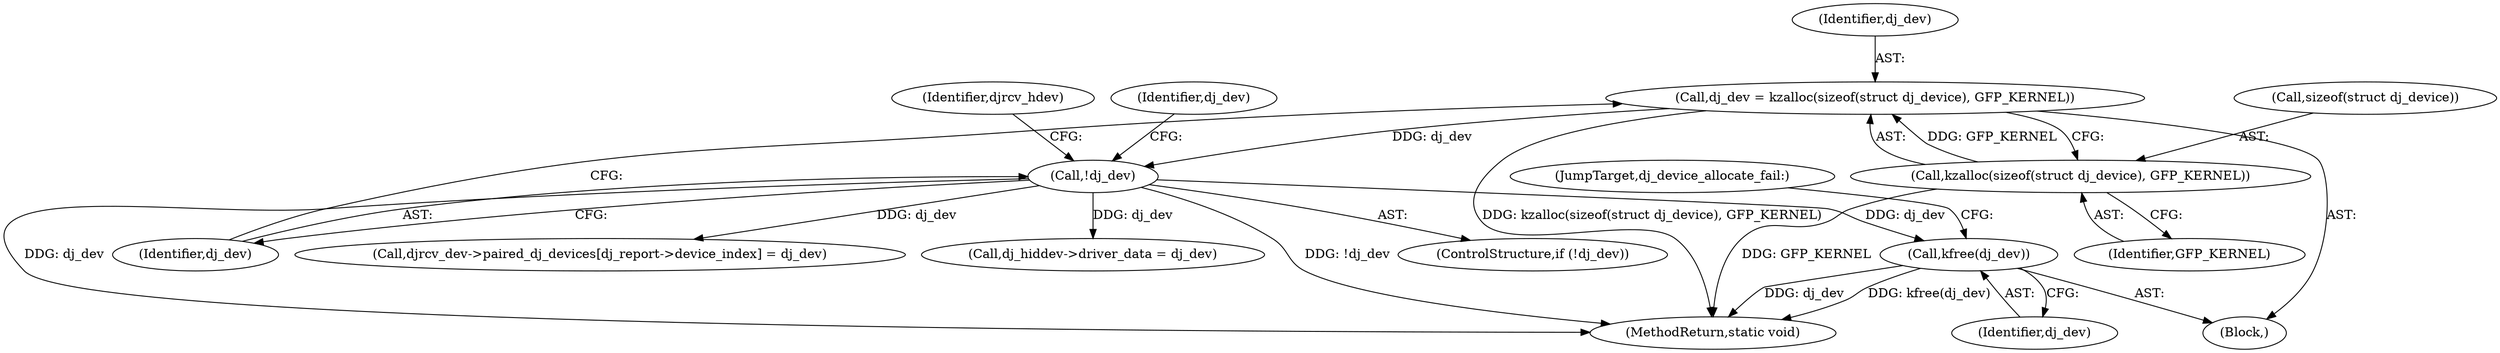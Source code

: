 digraph "0_linux_ad3e14d7c5268c2e24477c6ef54bbdf88add5d36_0@API" {
"1000368" [label="(Call,kfree(dj_dev))"];
"1000293" [label="(Call,!dj_dev)"];
"1000286" [label="(Call,dj_dev = kzalloc(sizeof(struct dj_device), GFP_KERNEL))"];
"1000288" [label="(Call,kzalloc(sizeof(struct dj_device), GFP_KERNEL))"];
"1000368" [label="(Call,kfree(dj_dev))"];
"1000294" [label="(Identifier,dj_dev)"];
"1000293" [label="(Call,!dj_dev)"];
"1000299" [label="(Identifier,djrcv_hdev)"];
"1000286" [label="(Call,dj_dev = kzalloc(sizeof(struct dj_device), GFP_KERNEL))"];
"1000288" [label="(Call,kzalloc(sizeof(struct dj_device), GFP_KERNEL))"];
"1000287" [label="(Identifier,dj_dev)"];
"1000336" [label="(Call,djrcv_dev->paired_dj_devices[dj_report->device_index] = dj_dev)"];
"1000370" [label="(JumpTarget,dj_device_allocate_fail:)"];
"1000289" [label="(Call,sizeof(struct dj_device))"];
"1000106" [label="(Block,)"];
"1000292" [label="(ControlStructure,if (!dj_dev))"];
"1000291" [label="(Identifier,GFP_KERNEL)"];
"1000306" [label="(Identifier,dj_dev)"];
"1000373" [label="(MethodReturn,static void)"];
"1000369" [label="(Identifier,dj_dev)"];
"1000331" [label="(Call,dj_hiddev->driver_data = dj_dev)"];
"1000368" -> "1000106"  [label="AST: "];
"1000368" -> "1000369"  [label="CFG: "];
"1000369" -> "1000368"  [label="AST: "];
"1000370" -> "1000368"  [label="CFG: "];
"1000368" -> "1000373"  [label="DDG: dj_dev"];
"1000368" -> "1000373"  [label="DDG: kfree(dj_dev)"];
"1000293" -> "1000368"  [label="DDG: dj_dev"];
"1000293" -> "1000292"  [label="AST: "];
"1000293" -> "1000294"  [label="CFG: "];
"1000294" -> "1000293"  [label="AST: "];
"1000299" -> "1000293"  [label="CFG: "];
"1000306" -> "1000293"  [label="CFG: "];
"1000293" -> "1000373"  [label="DDG: dj_dev"];
"1000293" -> "1000373"  [label="DDG: !dj_dev"];
"1000286" -> "1000293"  [label="DDG: dj_dev"];
"1000293" -> "1000331"  [label="DDG: dj_dev"];
"1000293" -> "1000336"  [label="DDG: dj_dev"];
"1000286" -> "1000106"  [label="AST: "];
"1000286" -> "1000288"  [label="CFG: "];
"1000287" -> "1000286"  [label="AST: "];
"1000288" -> "1000286"  [label="AST: "];
"1000294" -> "1000286"  [label="CFG: "];
"1000286" -> "1000373"  [label="DDG: kzalloc(sizeof(struct dj_device), GFP_KERNEL)"];
"1000288" -> "1000286"  [label="DDG: GFP_KERNEL"];
"1000288" -> "1000291"  [label="CFG: "];
"1000289" -> "1000288"  [label="AST: "];
"1000291" -> "1000288"  [label="AST: "];
"1000288" -> "1000373"  [label="DDG: GFP_KERNEL"];
}
